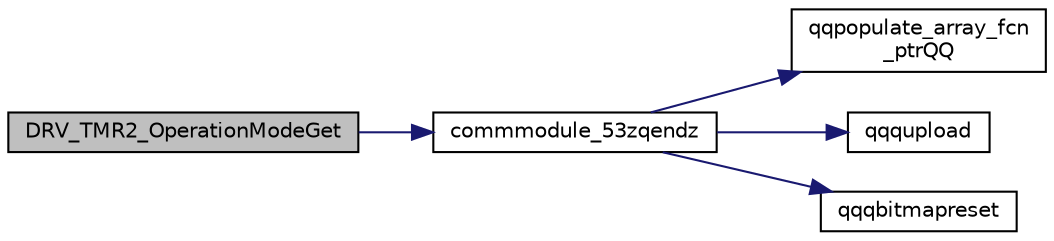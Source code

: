 digraph "DRV_TMR2_OperationModeGet"
{
  edge [fontname="Helvetica",fontsize="10",labelfontname="Helvetica",labelfontsize="10"];
  node [fontname="Helvetica",fontsize="10",shape=record];
  rankdir="LR";
  Node345 [label="DRV_TMR2_OperationModeGet",height=0.2,width=0.4,color="black", fillcolor="grey75", style="filled", fontcolor="black"];
  Node345 -> Node346 [color="midnightblue",fontsize="10",style="solid",fontname="Helvetica"];
  Node346 [label="commmodule_53zqendz",height=0.2,width=0.4,color="black", fillcolor="white", style="filled",URL="$inszt__commmodule_8c.html#a96db1778e1f6c4e3f62a377955563ded"];
  Node346 -> Node347 [color="midnightblue",fontsize="10",style="solid",fontname="Helvetica"];
  Node347 [label="qqpopulate_array_fcn\l_ptrQQ",height=0.2,width=0.4,color="black", fillcolor="white", style="filled",URL="$inszt__commmodule_8c.html#a4ad6fa1bb94fc1c3ac2dc30925106081"];
  Node346 -> Node348 [color="midnightblue",fontsize="10",style="solid",fontname="Helvetica"];
  Node348 [label="qqqupload",height=0.2,width=0.4,color="black", fillcolor="white", style="filled",URL="$inszt__commmodule_8c.html#a109761d7f84a96b5606e507bace276b5"];
  Node346 -> Node349 [color="midnightblue",fontsize="10",style="solid",fontname="Helvetica"];
  Node349 [label="qqqbitmapreset",height=0.2,width=0.4,color="black", fillcolor="white", style="filled",URL="$inszt__commmodule_8c.html#a5688fceaed93ba591e78ee15ccb0187f"];
}
